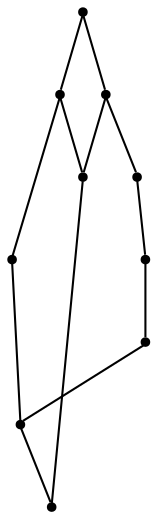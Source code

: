 graph {
  node [shape=point,comment="{\"directed\":false,\"doi\":\"10.1007/978-3-319-73915-1_18\",\"figure\":\"4 (1)\"}"]

  v0 [pos="293.59363028551377,385.0338442410719"]
  v1 [pos="202.7322912594716,385.03384424107185"]
  v2 [pos="384.445613865602,385.03384424107185"]
  v3 [pos="339.0206633358977,316.8935614584145"]
  v4 [pos="293.59363028551377,498.60164458340057"]
  v5 [pos="293.58949703836333,255.5668133549799"]
  v6 [pos="293.58949703836333,441.81397287043484"]
  v7 [pos="248.16142272763958,316.8935614584145"]
  v8 [pos="225.44945617012897,487.245814389516"]
  v9 [pos="202.73542696331933,441.8139728704349"]

  v2 -- v4 [id="-3",pos="384.445613865602,385.03384424107185 293.59363028551377,498.60164458340057 293.59363028551377,498.60164458340057 293.59363028551377,498.60164458340057"]
  v3 -- v2 [id="-5",pos="339.0206633358977,316.8935614584145 384.445613865602,385.03384424107185 384.445613865602,385.03384424107185 384.445613865602,385.03384424107185"]
  v3 -- v0 [id="-6",pos="339.0206633358977,316.8935614584145 293.59363028551377,385.0338442410719 293.59363028551377,385.0338442410719 293.59363028551377,385.0338442410719"]
  v9 -- v8 [id="-9",pos="202.73542696331933,441.8139728704349 225.44945617012897,487.245814389516 225.44945617012897,487.245814389516 225.44945617012897,487.245814389516"]
  v1 -- v9 [id="-12",pos="202.7322912594716,385.03384424107185 202.73542696331933,441.8139728704349 202.73542696331933,441.8139728704349 202.73542696331933,441.8139728704349"]
  v4 -- v6 [id="-14",pos="293.59363028551377,498.60164458340057 293.58949703836333,441.81397287043484 293.58949703836333,441.81397287043484 293.58949703836333,441.81397287043484"]
  v5 -- v7 [id="-18",pos="293.58949703836333,255.5668133549799 248.16142272763958,316.8935614584145 248.16142272763958,316.8935614584145 248.16142272763958,316.8935614584145"]
  v5 -- v3 [id="-19",pos="293.58949703836333,255.5668133549799 339.0206633358977,316.8935614584145 339.0206633358977,316.8935614584145 339.0206633358977,316.8935614584145"]
  v0 -- v6 [id="-20",pos="293.59363028551377,385.0338442410719 293.58949703836333,441.81397287043484 293.58949703836333,441.81397287043484 293.58949703836333,441.81397287043484"]
  v8 -- v4 [id="-21",pos="225.44945617012897,487.245814389516 293.59363028551377,498.60164458340057 293.59363028551377,498.60164458340057 293.59363028551377,498.60164458340057"]
  v7 -- v0 [id="-27",pos="248.16142272763958,316.8935614584145 293.59363028551377,385.0338442410719 293.59363028551377,385.0338442410719 293.59363028551377,385.0338442410719"]
  v7 -- v1 [id="-28",pos="248.16142272763958,316.8935614584145 202.7322912594716,385.03384424107185 202.7322912594716,385.03384424107185 202.7322912594716,385.03384424107185"]
}